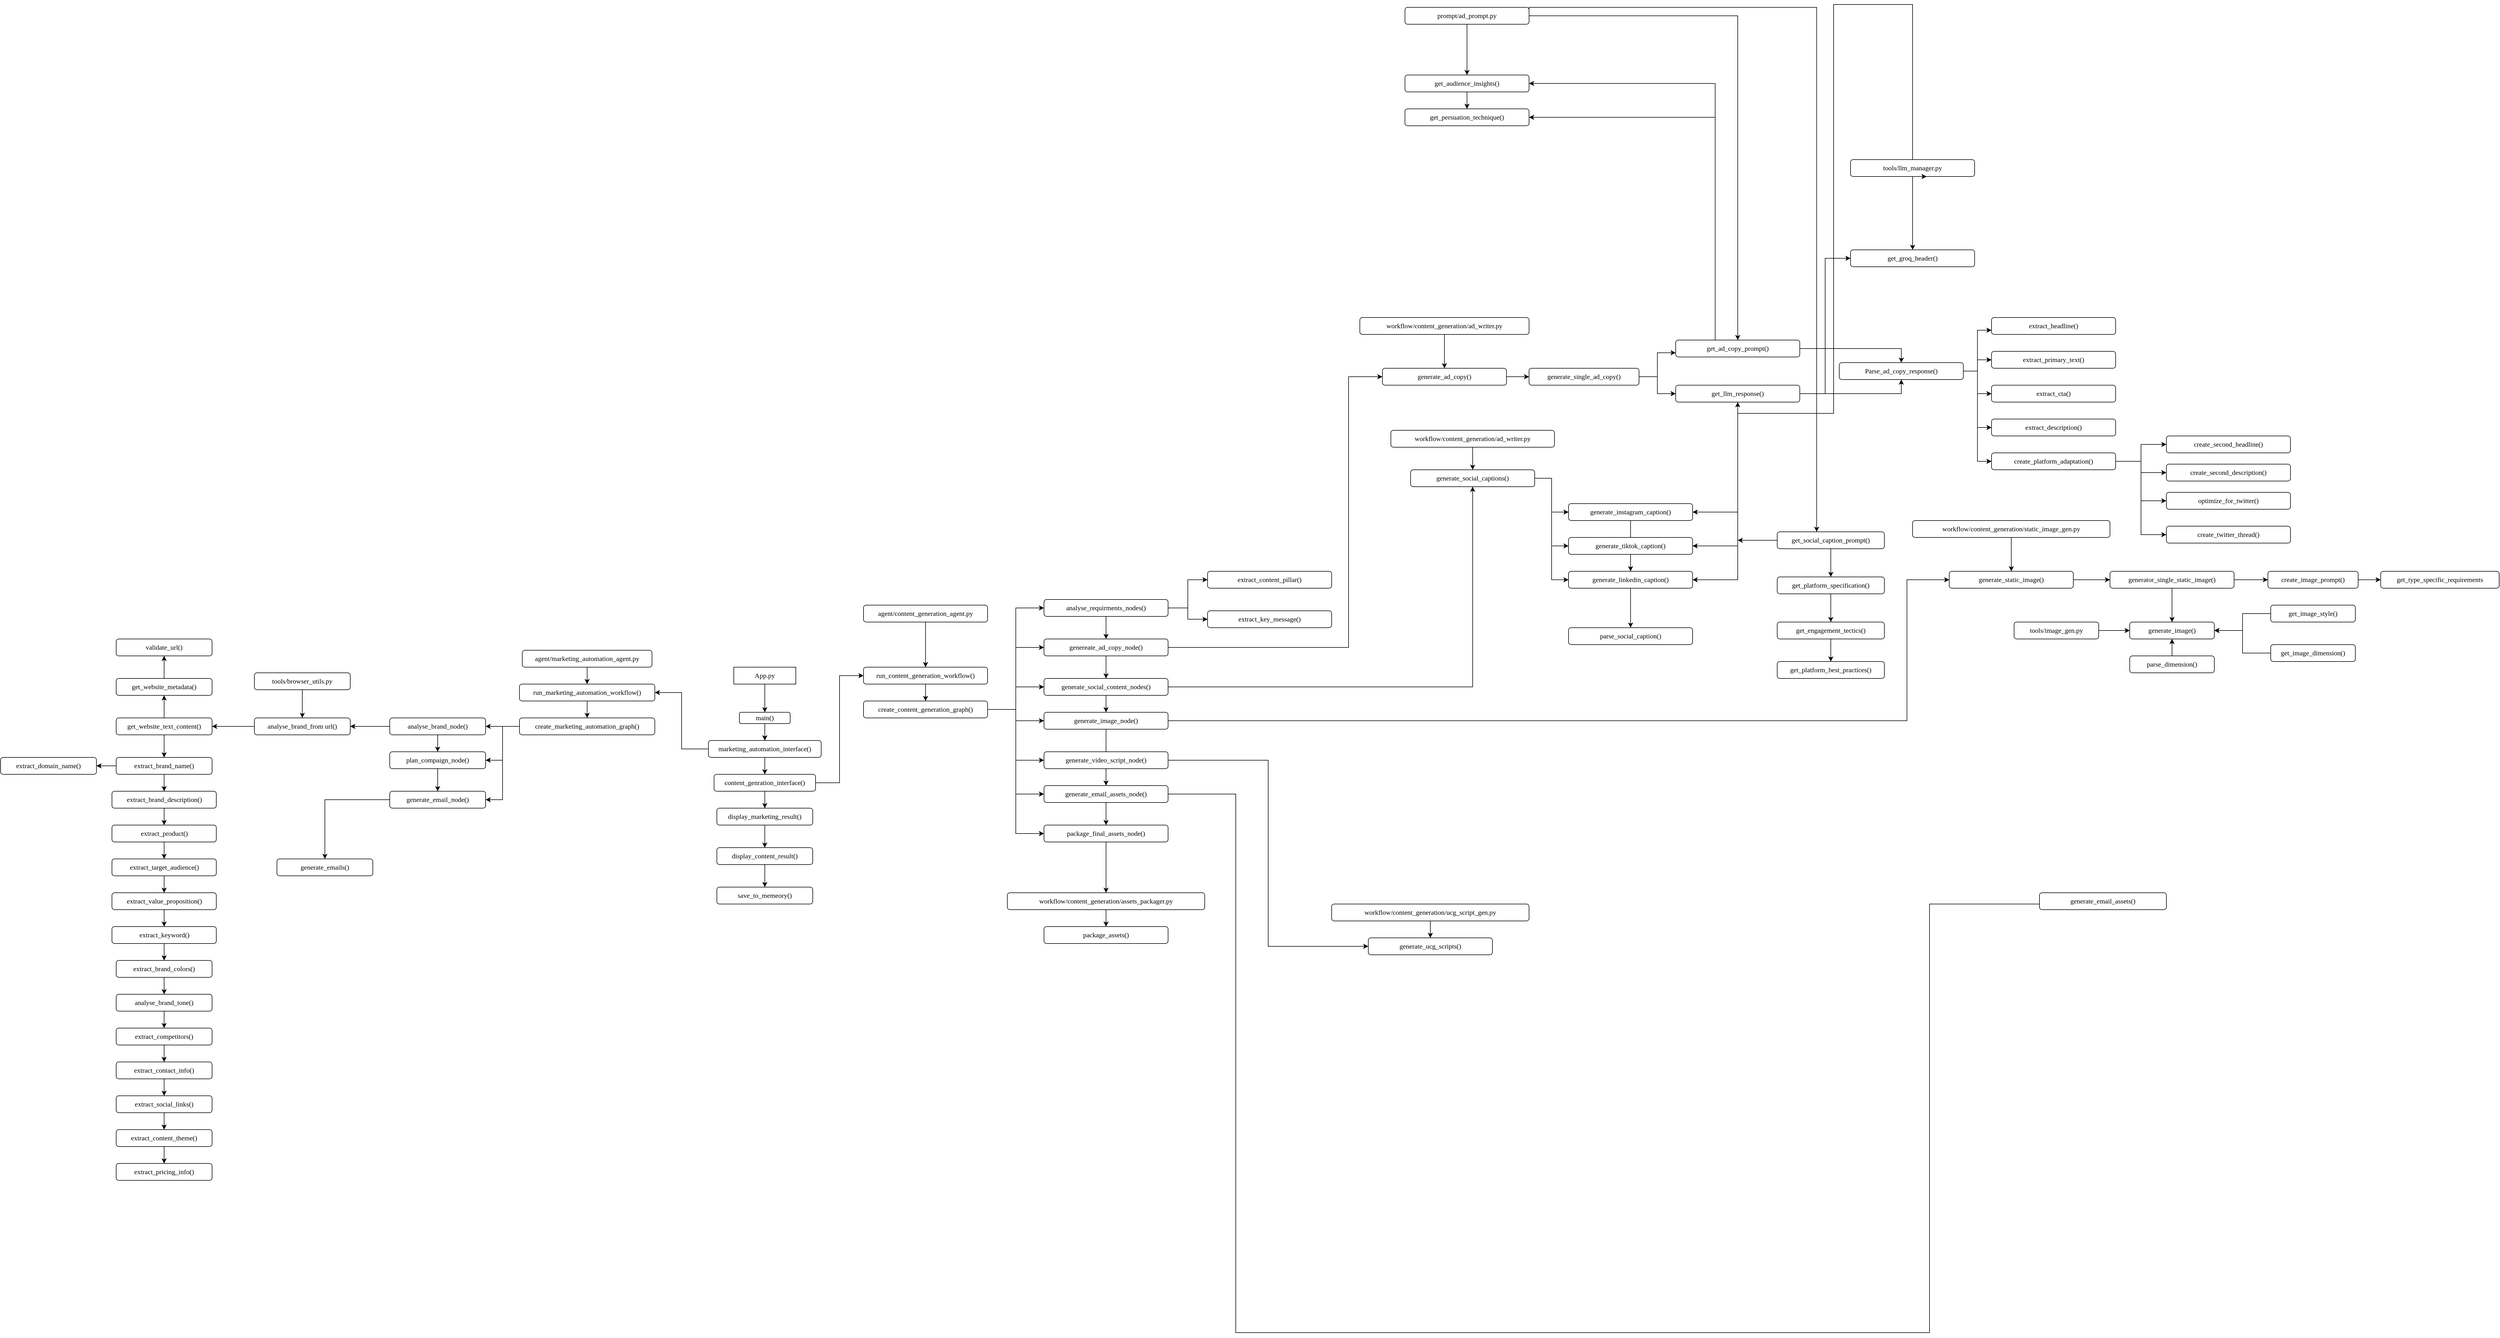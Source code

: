 <mxfile version="28.0.6">
  <diagram name="Page-1" id="PhSIt3erx-yEoBMiLVua">
    <mxGraphModel dx="3784" dy="2352" grid="1" gridSize="10" guides="1" tooltips="1" connect="1" arrows="1" fold="1" page="1" pageScale="1" pageWidth="850" pageHeight="1100" math="0" shadow="0">
      <root>
        <mxCell id="0" />
        <mxCell id="1" parent="0" />
        <mxCell id="I41wqXfKlDhKL_sKnhxB-92" value="" style="edgeStyle=orthogonalEdgeStyle;rounded=0;orthogonalLoop=1;jettySize=auto;html=1;" parent="1" source="I41wqXfKlDhKL_sKnhxB-11" target="I41wqXfKlDhKL_sKnhxB-14" edge="1">
          <mxGeometry relative="1" as="geometry" />
        </mxCell>
        <mxCell id="I41wqXfKlDhKL_sKnhxB-1" value="App.py" style="rounded=0;whiteSpace=wrap;html=1;fontFamily=Comic Sans MS;" parent="1" vertex="1">
          <mxGeometry x="-350" y="160" width="110" height="30" as="geometry" />
        </mxCell>
        <mxCell id="I41wqXfKlDhKL_sKnhxB-18" style="edgeStyle=orthogonalEdgeStyle;rounded=0;orthogonalLoop=1;jettySize=auto;html=1;exitX=0.5;exitY=1;exitDx=0;exitDy=0;entryX=0.5;entryY=0;entryDx=0;entryDy=0;fontFamily=Comic Sans MS;" parent="1" source="I41wqXfKlDhKL_sKnhxB-11" target="I41wqXfKlDhKL_sKnhxB-14" edge="1">
          <mxGeometry relative="1" as="geometry" />
        </mxCell>
        <mxCell id="I41wqXfKlDhKL_sKnhxB-23" style="edgeStyle=orthogonalEdgeStyle;rounded=0;orthogonalLoop=1;jettySize=auto;html=1;exitX=1;exitY=0.5;exitDx=0;exitDy=0;entryX=0;entryY=0.5;entryDx=0;entryDy=0;fontFamily=Comic Sans MS;" parent="1" source="I41wqXfKlDhKL_sKnhxB-13" target="I41wqXfKlDhKL_sKnhxB-22" edge="1">
          <mxGeometry relative="1" as="geometry" />
        </mxCell>
        <mxCell id="I41wqXfKlDhKL_sKnhxB-90" value="" style="edgeStyle=orthogonalEdgeStyle;rounded=0;orthogonalLoop=1;jettySize=auto;html=1;" parent="1" source="I41wqXfKlDhKL_sKnhxB-13" target="I41wqXfKlDhKL_sKnhxB-89" edge="1">
          <mxGeometry relative="1" as="geometry" />
        </mxCell>
        <mxCell id="I41wqXfKlDhKL_sKnhxB-13" value="&lt;div style=&quot;&quot;&gt;&lt;span style=&quot;background-color: transparent; color: light-dark(rgb(0, 0, 0), rgb(255, 255, 255));&quot;&gt;content_genration_interface()&lt;/span&gt;&lt;/div&gt;" style="rounded=1;whiteSpace=wrap;html=1;align=center;fontFamily=Comic Sans MS;" parent="1" vertex="1">
          <mxGeometry x="-385" y="350" width="180" height="30" as="geometry" />
        </mxCell>
        <mxCell id="I41wqXfKlDhKL_sKnhxB-19" style="edgeStyle=orthogonalEdgeStyle;rounded=0;orthogonalLoop=1;jettySize=auto;html=1;exitX=0.5;exitY=1;exitDx=0;exitDy=0;entryX=0.5;entryY=0;entryDx=0;entryDy=0;fontFamily=Comic Sans MS;" parent="1" source="I41wqXfKlDhKL_sKnhxB-14" target="I41wqXfKlDhKL_sKnhxB-13" edge="1">
          <mxGeometry relative="1" as="geometry" />
        </mxCell>
        <mxCell id="2LITgmCbZiD976yNRts_-2" value="" style="edgeStyle=orthogonalEdgeStyle;rounded=0;orthogonalLoop=1;jettySize=auto;html=1;entryX=1;entryY=0.5;entryDx=0;entryDy=0;" parent="1" source="I41wqXfKlDhKL_sKnhxB-14" target="2LITgmCbZiD976yNRts_-1" edge="1">
          <mxGeometry relative="1" as="geometry" />
        </mxCell>
        <mxCell id="I41wqXfKlDhKL_sKnhxB-14" value="&lt;div style=&quot;&quot;&gt;&lt;span style=&quot;background-color: transparent; color: light-dark(rgb(0, 0, 0), rgb(255, 255, 255));&quot;&gt;marketing_automation_interface()&lt;/span&gt;&lt;/div&gt;" style="rounded=1;whiteSpace=wrap;html=1;align=center;fontFamily=Comic Sans MS;" parent="1" vertex="1">
          <mxGeometry x="-395" y="290" width="200" height="30" as="geometry" />
        </mxCell>
        <mxCell id="I41wqXfKlDhKL_sKnhxB-21" style="edgeStyle=orthogonalEdgeStyle;rounded=0;orthogonalLoop=1;jettySize=auto;html=1;exitX=0.5;exitY=1;exitDx=0;exitDy=0;entryX=0.5;entryY=0;entryDx=0;entryDy=0;fontFamily=Comic Sans MS;" parent="1" source="I41wqXfKlDhKL_sKnhxB-15" target="I41wqXfKlDhKL_sKnhxB-16" edge="1">
          <mxGeometry relative="1" as="geometry" />
        </mxCell>
        <mxCell id="I41wqXfKlDhKL_sKnhxB-15" value="&lt;div style=&quot;&quot;&gt;&lt;span style=&quot;background-color: transparent; color: light-dark(rgb(0, 0, 0), rgb(255, 255, 255));&quot;&gt;display_content_result()&lt;/span&gt;&lt;/div&gt;" style="rounded=1;whiteSpace=wrap;html=1;align=center;fontFamily=Comic Sans MS;" parent="1" vertex="1">
          <mxGeometry x="-380" y="480" width="170" height="30" as="geometry" />
        </mxCell>
        <mxCell id="I41wqXfKlDhKL_sKnhxB-16" value="&lt;div style=&quot;&quot;&gt;&lt;span style=&quot;background-color: transparent; color: light-dark(rgb(0, 0, 0), rgb(255, 255, 255));&quot;&gt;save_to_memeory()&lt;/span&gt;&lt;/div&gt;" style="rounded=1;whiteSpace=wrap;html=1;align=center;fontFamily=Comic Sans MS;" parent="1" vertex="1">
          <mxGeometry x="-380" y="550" width="170" height="30" as="geometry" />
        </mxCell>
        <mxCell id="I41wqXfKlDhKL_sKnhxB-33" style="edgeStyle=orthogonalEdgeStyle;rounded=0;orthogonalLoop=1;jettySize=auto;html=1;exitX=0.5;exitY=1;exitDx=0;exitDy=0;entryX=0.5;entryY=0;entryDx=0;entryDy=0;fontFamily=Comic Sans MS;" parent="1" source="I41wqXfKlDhKL_sKnhxB-22" target="I41wqXfKlDhKL_sKnhxB-32" edge="1">
          <mxGeometry relative="1" as="geometry" />
        </mxCell>
        <mxCell id="I41wqXfKlDhKL_sKnhxB-22" value="&lt;div style=&quot;&quot;&gt;&lt;span style=&quot;background-color: transparent; color: light-dark(rgb(0, 0, 0), rgb(255, 255, 255));&quot;&gt;run_content_generation_workflow()&lt;/span&gt;&lt;/div&gt;" style="rounded=1;whiteSpace=wrap;html=1;align=center;fontFamily=Comic Sans MS;" parent="1" vertex="1">
          <mxGeometry x="-120" y="160" width="220" height="30" as="geometry" />
        </mxCell>
        <mxCell id="I41wqXfKlDhKL_sKnhxB-31" value="" style="edgeStyle=orthogonalEdgeStyle;rounded=0;orthogonalLoop=1;jettySize=auto;html=1;fontFamily=Comic Sans MS;" parent="1" source="I41wqXfKlDhKL_sKnhxB-30" target="I41wqXfKlDhKL_sKnhxB-22" edge="1">
          <mxGeometry relative="1" as="geometry" />
        </mxCell>
        <mxCell id="I41wqXfKlDhKL_sKnhxB-30" value="&lt;div style=&quot;&quot;&gt;&lt;span style=&quot;background-color: transparent; color: light-dark(rgb(0, 0, 0), rgb(255, 255, 255));&quot;&gt;agent/content_generation_agent.py&lt;/span&gt;&lt;/div&gt;" style="rounded=1;whiteSpace=wrap;html=1;align=center;fontFamily=Comic Sans MS;" parent="1" vertex="1">
          <mxGeometry x="-120" y="50" width="220" height="30" as="geometry" />
        </mxCell>
        <mxCell id="I41wqXfKlDhKL_sKnhxB-40" style="edgeStyle=orthogonalEdgeStyle;rounded=0;orthogonalLoop=1;jettySize=auto;html=1;exitX=1;exitY=0.5;exitDx=0;exitDy=0;entryX=0;entryY=0.5;entryDx=0;entryDy=0;fontFamily=Comic Sans MS;" parent="1" source="I41wqXfKlDhKL_sKnhxB-32" target="I41wqXfKlDhKL_sKnhxB-39" edge="1">
          <mxGeometry relative="1" as="geometry" />
        </mxCell>
        <mxCell id="I41wqXfKlDhKL_sKnhxB-43" style="edgeStyle=orthogonalEdgeStyle;rounded=0;orthogonalLoop=1;jettySize=auto;html=1;entryX=0;entryY=0.5;entryDx=0;entryDy=0;fontFamily=Comic Sans MS;" parent="1" source="I41wqXfKlDhKL_sKnhxB-32" target="I41wqXfKlDhKL_sKnhxB-41" edge="1">
          <mxGeometry relative="1" as="geometry" />
        </mxCell>
        <mxCell id="I41wqXfKlDhKL_sKnhxB-53" style="edgeStyle=orthogonalEdgeStyle;rounded=0;orthogonalLoop=1;jettySize=auto;html=1;exitX=1;exitY=0.5;exitDx=0;exitDy=0;entryX=0;entryY=0.5;entryDx=0;entryDy=0;" parent="1" source="I41wqXfKlDhKL_sKnhxB-32" target="I41wqXfKlDhKL_sKnhxB-51" edge="1">
          <mxGeometry relative="1" as="geometry" />
        </mxCell>
        <mxCell id="I41wqXfKlDhKL_sKnhxB-61" style="edgeStyle=orthogonalEdgeStyle;rounded=0;orthogonalLoop=1;jettySize=auto;html=1;entryX=0;entryY=0.5;entryDx=0;entryDy=0;" parent="1" source="I41wqXfKlDhKL_sKnhxB-32" target="I41wqXfKlDhKL_sKnhxB-56" edge="1">
          <mxGeometry relative="1" as="geometry" />
        </mxCell>
        <mxCell id="I41wqXfKlDhKL_sKnhxB-68" style="edgeStyle=orthogonalEdgeStyle;rounded=0;orthogonalLoop=1;jettySize=auto;html=1;entryX=0;entryY=0.5;entryDx=0;entryDy=0;" parent="1" source="I41wqXfKlDhKL_sKnhxB-32" target="I41wqXfKlDhKL_sKnhxB-63" edge="1">
          <mxGeometry relative="1" as="geometry" />
        </mxCell>
        <mxCell id="I41wqXfKlDhKL_sKnhxB-69" style="edgeStyle=orthogonalEdgeStyle;rounded=0;orthogonalLoop=1;jettySize=auto;html=1;entryX=0;entryY=0.5;entryDx=0;entryDy=0;" parent="1" source="I41wqXfKlDhKL_sKnhxB-32" target="I41wqXfKlDhKL_sKnhxB-64" edge="1">
          <mxGeometry relative="1" as="geometry" />
        </mxCell>
        <mxCell id="I41wqXfKlDhKL_sKnhxB-70" style="edgeStyle=orthogonalEdgeStyle;rounded=0;orthogonalLoop=1;jettySize=auto;html=1;entryX=0;entryY=0.5;entryDx=0;entryDy=0;" parent="1" source="I41wqXfKlDhKL_sKnhxB-32" target="I41wqXfKlDhKL_sKnhxB-65" edge="1">
          <mxGeometry relative="1" as="geometry" />
        </mxCell>
        <mxCell id="I41wqXfKlDhKL_sKnhxB-32" value="&lt;div style=&quot;&quot;&gt;&lt;span style=&quot;background-color: transparent; color: light-dark(rgb(0, 0, 0), rgb(255, 255, 255));&quot;&gt;create_content_generation_graph()&lt;/span&gt;&lt;/div&gt;" style="rounded=1;whiteSpace=wrap;html=1;align=center;fontFamily=Comic Sans MS;" parent="1" vertex="1">
          <mxGeometry x="-120" y="220" width="220" height="30" as="geometry" />
        </mxCell>
        <mxCell id="I41wqXfKlDhKL_sKnhxB-34" value="&lt;div style=&quot;&quot;&gt;&lt;span style=&quot;background-color: transparent; color: light-dark(rgb(0, 0, 0), rgb(255, 255, 255));&quot;&gt;extract_&lt;/span&gt;&lt;span style=&quot;background-color: transparent; color: light-dark(rgb(0, 0, 0), rgb(255, 255, 255));&quot;&gt;content_pillar()&lt;/span&gt;&lt;/div&gt;" style="rounded=1;whiteSpace=wrap;html=1;align=center;fontFamily=Comic Sans MS;" parent="1" vertex="1">
          <mxGeometry x="490" y="-10" width="220" height="30" as="geometry" />
        </mxCell>
        <mxCell id="I41wqXfKlDhKL_sKnhxB-35" value="extract_key_message()" style="rounded=1;whiteSpace=wrap;html=1;align=center;fontFamily=Comic Sans MS;" parent="1" vertex="1">
          <mxGeometry x="490" y="60" width="220" height="30" as="geometry" />
        </mxCell>
        <mxCell id="I41wqXfKlDhKL_sKnhxB-44" style="edgeStyle=orthogonalEdgeStyle;rounded=0;orthogonalLoop=1;jettySize=auto;html=1;exitX=1;exitY=0.5;exitDx=0;exitDy=0;entryX=0;entryY=0.5;entryDx=0;entryDy=0;fontFamily=Comic Sans MS;" parent="1" source="I41wqXfKlDhKL_sKnhxB-39" target="I41wqXfKlDhKL_sKnhxB-34" edge="1">
          <mxGeometry relative="1" as="geometry" />
        </mxCell>
        <mxCell id="I41wqXfKlDhKL_sKnhxB-45" style="edgeStyle=orthogonalEdgeStyle;rounded=0;orthogonalLoop=1;jettySize=auto;html=1;entryX=0;entryY=0.5;entryDx=0;entryDy=0;fontFamily=Comic Sans MS;" parent="1" source="I41wqXfKlDhKL_sKnhxB-39" target="I41wqXfKlDhKL_sKnhxB-35" edge="1">
          <mxGeometry relative="1" as="geometry" />
        </mxCell>
        <mxCell id="I41wqXfKlDhKL_sKnhxB-46" style="edgeStyle=orthogonalEdgeStyle;rounded=0;orthogonalLoop=1;jettySize=auto;html=1;exitX=0.5;exitY=1;exitDx=0;exitDy=0;entryX=0.5;entryY=0;entryDx=0;entryDy=0;fontFamily=Comic Sans MS;" parent="1" source="I41wqXfKlDhKL_sKnhxB-39" target="I41wqXfKlDhKL_sKnhxB-41" edge="1">
          <mxGeometry relative="1" as="geometry" />
        </mxCell>
        <mxCell id="I41wqXfKlDhKL_sKnhxB-39" value="&lt;div style=&quot;&quot;&gt;&lt;span style=&quot;background-color: transparent; color: light-dark(rgb(0, 0, 0), rgb(255, 255, 255));&quot;&gt;analyse_requirments_nodes()&lt;/span&gt;&lt;/div&gt;" style="rounded=1;whiteSpace=wrap;html=1;align=center;fontFamily=Comic Sans MS;" parent="1" vertex="1">
          <mxGeometry x="200" y="40" width="220" height="30" as="geometry" />
        </mxCell>
        <mxCell id="I41wqXfKlDhKL_sKnhxB-48" style="edgeStyle=orthogonalEdgeStyle;rounded=0;orthogonalLoop=1;jettySize=auto;html=1;fontFamily=Comic Sans MS;" parent="1" source="I41wqXfKlDhKL_sKnhxB-41" target="I41wqXfKlDhKL_sKnhxB-47" edge="1">
          <mxGeometry relative="1" as="geometry">
            <Array as="points">
              <mxPoint x="740" y="125" />
              <mxPoint x="740" y="-355" />
            </Array>
          </mxGeometry>
        </mxCell>
        <mxCell id="I41wqXfKlDhKL_sKnhxB-52" value="" style="edgeStyle=orthogonalEdgeStyle;rounded=0;orthogonalLoop=1;jettySize=auto;html=1;" parent="1" source="I41wqXfKlDhKL_sKnhxB-41" target="I41wqXfKlDhKL_sKnhxB-51" edge="1">
          <mxGeometry relative="1" as="geometry" />
        </mxCell>
        <mxCell id="I41wqXfKlDhKL_sKnhxB-41" value="&lt;div style=&quot;&quot;&gt;genereate_ad_copy_node()&lt;/div&gt;" style="rounded=1;whiteSpace=wrap;html=1;align=center;fontFamily=Comic Sans MS;" parent="1" vertex="1">
          <mxGeometry x="200" y="110" width="220" height="30" as="geometry" />
        </mxCell>
        <mxCell id="BsjSLlZbcHOxAeTzs2Rg-7" value="" style="edgeStyle=orthogonalEdgeStyle;rounded=0;orthogonalLoop=1;jettySize=auto;html=1;" parent="1" source="I41wqXfKlDhKL_sKnhxB-47" target="BsjSLlZbcHOxAeTzs2Rg-6" edge="1">
          <mxGeometry relative="1" as="geometry" />
        </mxCell>
        <mxCell id="I41wqXfKlDhKL_sKnhxB-47" value="generate_ad_copy()" style="rounded=1;whiteSpace=wrap;html=1;align=center;fontFamily=Comic Sans MS;" parent="1" vertex="1">
          <mxGeometry x="800" y="-370" width="220" height="30" as="geometry" />
        </mxCell>
        <mxCell id="I41wqXfKlDhKL_sKnhxB-50" value="" style="edgeStyle=orthogonalEdgeStyle;rounded=0;orthogonalLoop=1;jettySize=auto;html=1;" parent="1" source="I41wqXfKlDhKL_sKnhxB-49" target="I41wqXfKlDhKL_sKnhxB-47" edge="1">
          <mxGeometry relative="1" as="geometry" />
        </mxCell>
        <mxCell id="I41wqXfKlDhKL_sKnhxB-49" value="workflow/content_generation/ad_writer.py" style="rounded=1;whiteSpace=wrap;html=1;align=center;fontFamily=Comic Sans MS;" parent="1" vertex="1">
          <mxGeometry x="760" y="-460" width="300" height="30" as="geometry" />
        </mxCell>
        <mxCell id="I41wqXfKlDhKL_sKnhxB-55" style="edgeStyle=orthogonalEdgeStyle;rounded=0;orthogonalLoop=1;jettySize=auto;html=1;" parent="1" source="I41wqXfKlDhKL_sKnhxB-51" target="I41wqXfKlDhKL_sKnhxB-54" edge="1">
          <mxGeometry relative="1" as="geometry" />
        </mxCell>
        <mxCell id="I41wqXfKlDhKL_sKnhxB-62" value="" style="edgeStyle=orthogonalEdgeStyle;rounded=0;orthogonalLoop=1;jettySize=auto;html=1;" parent="1" source="I41wqXfKlDhKL_sKnhxB-51" target="I41wqXfKlDhKL_sKnhxB-56" edge="1">
          <mxGeometry relative="1" as="geometry" />
        </mxCell>
        <mxCell id="I41wqXfKlDhKL_sKnhxB-51" value="&lt;div style=&quot;&quot;&gt;generate_social_content_nodes()&lt;/div&gt;" style="rounded=1;whiteSpace=wrap;html=1;align=center;fontFamily=Comic Sans MS;" parent="1" vertex="1">
          <mxGeometry x="200" y="180" width="220" height="30" as="geometry" />
        </mxCell>
        <mxCell id="BsjSLlZbcHOxAeTzs2Rg-52" style="edgeStyle=orthogonalEdgeStyle;rounded=0;orthogonalLoop=1;jettySize=auto;html=1;entryX=0;entryY=0.5;entryDx=0;entryDy=0;" parent="1" source="I41wqXfKlDhKL_sKnhxB-54" target="BsjSLlZbcHOxAeTzs2Rg-49" edge="1">
          <mxGeometry relative="1" as="geometry" />
        </mxCell>
        <mxCell id="BsjSLlZbcHOxAeTzs2Rg-53" style="edgeStyle=orthogonalEdgeStyle;rounded=0;orthogonalLoop=1;jettySize=auto;html=1;entryX=0;entryY=0.5;entryDx=0;entryDy=0;" parent="1" source="I41wqXfKlDhKL_sKnhxB-54" target="BsjSLlZbcHOxAeTzs2Rg-50" edge="1">
          <mxGeometry relative="1" as="geometry" />
        </mxCell>
        <mxCell id="BsjSLlZbcHOxAeTzs2Rg-54" style="edgeStyle=orthogonalEdgeStyle;rounded=0;orthogonalLoop=1;jettySize=auto;html=1;entryX=0;entryY=0.5;entryDx=0;entryDy=0;" parent="1" source="I41wqXfKlDhKL_sKnhxB-54" target="BsjSLlZbcHOxAeTzs2Rg-51" edge="1">
          <mxGeometry relative="1" as="geometry" />
        </mxCell>
        <mxCell id="I41wqXfKlDhKL_sKnhxB-54" value="generate_social_captions()" style="rounded=1;whiteSpace=wrap;html=1;align=center;fontFamily=Comic Sans MS;" parent="1" vertex="1">
          <mxGeometry x="850" y="-190" width="220" height="30" as="geometry" />
        </mxCell>
        <mxCell id="I41wqXfKlDhKL_sKnhxB-59" style="edgeStyle=orthogonalEdgeStyle;rounded=0;orthogonalLoop=1;jettySize=auto;html=1;entryX=0;entryY=0.5;entryDx=0;entryDy=0;" parent="1" source="I41wqXfKlDhKL_sKnhxB-56" target="I41wqXfKlDhKL_sKnhxB-57" edge="1">
          <mxGeometry relative="1" as="geometry">
            <Array as="points">
              <mxPoint x="1730" y="255" />
              <mxPoint x="1730" y="5" />
            </Array>
          </mxGeometry>
        </mxCell>
        <mxCell id="I41wqXfKlDhKL_sKnhxB-66" value="" style="edgeStyle=orthogonalEdgeStyle;rounded=0;orthogonalLoop=1;jettySize=auto;html=1;" parent="1" source="I41wqXfKlDhKL_sKnhxB-56" target="I41wqXfKlDhKL_sKnhxB-64" edge="1">
          <mxGeometry relative="1" as="geometry" />
        </mxCell>
        <mxCell id="I41wqXfKlDhKL_sKnhxB-56" value="&lt;div style=&quot;&quot;&gt;generate_image_node()&lt;/div&gt;" style="rounded=1;whiteSpace=wrap;html=1;align=center;fontFamily=Comic Sans MS;" parent="1" vertex="1">
          <mxGeometry x="200" y="240" width="220" height="30" as="geometry" />
        </mxCell>
        <mxCell id="BsjSLlZbcHOxAeTzs2Rg-76" value="" style="edgeStyle=orthogonalEdgeStyle;rounded=0;orthogonalLoop=1;jettySize=auto;html=1;" parent="1" source="I41wqXfKlDhKL_sKnhxB-57" target="BsjSLlZbcHOxAeTzs2Rg-75" edge="1">
          <mxGeometry relative="1" as="geometry" />
        </mxCell>
        <mxCell id="I41wqXfKlDhKL_sKnhxB-57" value="&lt;div style=&quot;&quot;&gt;generate_static_image()&lt;/div&gt;" style="rounded=1;whiteSpace=wrap;html=1;align=center;fontFamily=Comic Sans MS;" parent="1" vertex="1">
          <mxGeometry x="1805" y="-10" width="220" height="30" as="geometry" />
        </mxCell>
        <mxCell id="I41wqXfKlDhKL_sKnhxB-60" value="" style="edgeStyle=orthogonalEdgeStyle;rounded=0;orthogonalLoop=1;jettySize=auto;html=1;" parent="1" source="I41wqXfKlDhKL_sKnhxB-58" target="I41wqXfKlDhKL_sKnhxB-57" edge="1">
          <mxGeometry relative="1" as="geometry" />
        </mxCell>
        <mxCell id="I41wqXfKlDhKL_sKnhxB-58" value="&lt;div style=&quot;&quot;&gt;workflow/content_generation/static_image_gen.py&lt;/div&gt;" style="rounded=1;whiteSpace=wrap;html=1;align=center;fontFamily=Comic Sans MS;" parent="1" vertex="1">
          <mxGeometry x="1740" y="-100" width="350" height="30" as="geometry" />
        </mxCell>
        <mxCell id="I41wqXfKlDhKL_sKnhxB-77" style="edgeStyle=orthogonalEdgeStyle;rounded=0;orthogonalLoop=1;jettySize=auto;html=1;entryX=0;entryY=0.5;entryDx=0;entryDy=0;" parent="1" source="I41wqXfKlDhKL_sKnhxB-63" target="I41wqXfKlDhKL_sKnhxB-71" edge="1">
          <mxGeometry relative="1" as="geometry" />
        </mxCell>
        <mxCell id="I41wqXfKlDhKL_sKnhxB-63" value="&lt;div style=&quot;&quot;&gt;generate_video_script_node()&lt;/div&gt;" style="rounded=1;whiteSpace=wrap;html=1;align=center;fontFamily=Comic Sans MS;" parent="1" vertex="1">
          <mxGeometry x="200" y="310" width="220" height="30" as="geometry" />
        </mxCell>
        <mxCell id="I41wqXfKlDhKL_sKnhxB-67" value="" style="edgeStyle=orthogonalEdgeStyle;rounded=0;orthogonalLoop=1;jettySize=auto;html=1;" parent="1" source="I41wqXfKlDhKL_sKnhxB-64" target="I41wqXfKlDhKL_sKnhxB-65" edge="1">
          <mxGeometry relative="1" as="geometry" />
        </mxCell>
        <mxCell id="I41wqXfKlDhKL_sKnhxB-82" style="edgeStyle=orthogonalEdgeStyle;rounded=0;orthogonalLoop=1;jettySize=auto;html=1;entryX=0.25;entryY=1;entryDx=0;entryDy=0;" parent="1" source="I41wqXfKlDhKL_sKnhxB-64" target="I41wqXfKlDhKL_sKnhxB-80" edge="1">
          <mxGeometry relative="1" as="geometry">
            <Array as="points">
              <mxPoint x="540" y="385" />
              <mxPoint x="540" y="1340" />
              <mxPoint x="1770" y="1340" />
              <mxPoint x="1770" y="580" />
            </Array>
          </mxGeometry>
        </mxCell>
        <mxCell id="I41wqXfKlDhKL_sKnhxB-64" value="&lt;div style=&quot;&quot;&gt;generate_email_assets_node()&lt;/div&gt;" style="rounded=1;whiteSpace=wrap;html=1;align=center;fontFamily=Comic Sans MS;" parent="1" vertex="1">
          <mxGeometry x="200" y="370" width="220" height="30" as="geometry" />
        </mxCell>
        <mxCell id="I41wqXfKlDhKL_sKnhxB-88" style="edgeStyle=orthogonalEdgeStyle;rounded=0;orthogonalLoop=1;jettySize=auto;html=1;entryX=0.5;entryY=0;entryDx=0;entryDy=0;" parent="1" source="I41wqXfKlDhKL_sKnhxB-65" target="I41wqXfKlDhKL_sKnhxB-85" edge="1">
          <mxGeometry relative="1" as="geometry" />
        </mxCell>
        <mxCell id="I41wqXfKlDhKL_sKnhxB-65" value="&lt;div style=&quot;&quot;&gt;package_final_assets_node()&lt;/div&gt;" style="rounded=1;whiteSpace=wrap;html=1;align=center;fontFamily=Comic Sans MS;" parent="1" vertex="1">
          <mxGeometry x="200" y="440" width="220" height="30" as="geometry" />
        </mxCell>
        <mxCell id="I41wqXfKlDhKL_sKnhxB-71" value="&lt;div style=&quot;&quot;&gt;generate_ucg_scripts()&lt;/div&gt;" style="rounded=1;whiteSpace=wrap;html=1;align=center;fontFamily=Comic Sans MS;" parent="1" vertex="1">
          <mxGeometry x="775" y="640" width="220" height="30" as="geometry" />
        </mxCell>
        <mxCell id="I41wqXfKlDhKL_sKnhxB-76" value="" style="edgeStyle=orthogonalEdgeStyle;rounded=0;orthogonalLoop=1;jettySize=auto;html=1;" parent="1" source="I41wqXfKlDhKL_sKnhxB-73" target="I41wqXfKlDhKL_sKnhxB-71" edge="1">
          <mxGeometry relative="1" as="geometry" />
        </mxCell>
        <mxCell id="I41wqXfKlDhKL_sKnhxB-73" value="&lt;div style=&quot;&quot;&gt;workflow/content_generation/ucg_script_gen.py&lt;/div&gt;" style="rounded=1;whiteSpace=wrap;html=1;align=center;fontFamily=Comic Sans MS;" parent="1" vertex="1">
          <mxGeometry x="710" y="580" width="350" height="30" as="geometry" />
        </mxCell>
        <mxCell id="I41wqXfKlDhKL_sKnhxB-80" value="&lt;div style=&quot;&quot;&gt;generate_email_assets()&lt;/div&gt;" style="rounded=1;whiteSpace=wrap;html=1;align=center;fontFamily=Comic Sans MS;" parent="1" vertex="1">
          <mxGeometry x="1965" y="560" width="225" height="30" as="geometry" />
        </mxCell>
        <mxCell id="I41wqXfKlDhKL_sKnhxB-83" value="&lt;div style=&quot;&quot;&gt;package_assets()&lt;/div&gt;" style="rounded=1;whiteSpace=wrap;html=1;align=center;fontFamily=Comic Sans MS;" parent="1" vertex="1">
          <mxGeometry x="200" y="620" width="220" height="30" as="geometry" />
        </mxCell>
        <mxCell id="I41wqXfKlDhKL_sKnhxB-87" value="" style="edgeStyle=orthogonalEdgeStyle;rounded=0;orthogonalLoop=1;jettySize=auto;html=1;" parent="1" source="I41wqXfKlDhKL_sKnhxB-85" target="I41wqXfKlDhKL_sKnhxB-83" edge="1">
          <mxGeometry relative="1" as="geometry" />
        </mxCell>
        <mxCell id="I41wqXfKlDhKL_sKnhxB-85" value="&lt;div style=&quot;&quot;&gt;workflow/content_generation/assets_packager.py&lt;/div&gt;" style="rounded=1;whiteSpace=wrap;html=1;align=center;fontFamily=Comic Sans MS;" parent="1" vertex="1">
          <mxGeometry x="135" y="560" width="350" height="30" as="geometry" />
        </mxCell>
        <mxCell id="I41wqXfKlDhKL_sKnhxB-91" value="" style="edgeStyle=orthogonalEdgeStyle;rounded=0;orthogonalLoop=1;jettySize=auto;html=1;" parent="1" source="I41wqXfKlDhKL_sKnhxB-89" target="I41wqXfKlDhKL_sKnhxB-15" edge="1">
          <mxGeometry relative="1" as="geometry" />
        </mxCell>
        <mxCell id="I41wqXfKlDhKL_sKnhxB-89" value="&lt;div style=&quot;&quot;&gt;&lt;span style=&quot;background-color: transparent; color: light-dark(rgb(0, 0, 0), rgb(255, 255, 255));&quot;&gt;display_marketing_result()&lt;/span&gt;&lt;/div&gt;" style="rounded=1;whiteSpace=wrap;html=1;align=center;fontFamily=Comic Sans MS;" parent="1" vertex="1">
          <mxGeometry x="-380" y="410" width="170" height="30" as="geometry" />
        </mxCell>
        <mxCell id="I41wqXfKlDhKL_sKnhxB-93" value="" style="edgeStyle=orthogonalEdgeStyle;rounded=0;orthogonalLoop=1;jettySize=auto;html=1;" parent="1" source="I41wqXfKlDhKL_sKnhxB-1" target="I41wqXfKlDhKL_sKnhxB-11" edge="1">
          <mxGeometry relative="1" as="geometry">
            <mxPoint x="-295" y="190" as="sourcePoint" />
            <mxPoint x="-295" y="290" as="targetPoint" />
          </mxGeometry>
        </mxCell>
        <mxCell id="I41wqXfKlDhKL_sKnhxB-11" value="main()" style="rounded=1;whiteSpace=wrap;html=1;fontFamily=Comic Sans MS;" parent="1" vertex="1">
          <mxGeometry x="-340" y="240" width="90" height="20" as="geometry" />
        </mxCell>
        <mxCell id="I41wqXfKlDhKL_sKnhxB-94" value="extract_headline()" style="rounded=1;whiteSpace=wrap;html=1;align=center;fontFamily=Comic Sans MS;" parent="1" vertex="1">
          <mxGeometry x="1880" y="-460" width="220" height="30" as="geometry" />
        </mxCell>
        <mxCell id="I41wqXfKlDhKL_sKnhxB-96" value="extract_primary_text()" style="rounded=1;whiteSpace=wrap;html=1;align=center;fontFamily=Comic Sans MS;" parent="1" vertex="1">
          <mxGeometry x="1880" y="-400" width="220" height="30" as="geometry" />
        </mxCell>
        <mxCell id="I41wqXfKlDhKL_sKnhxB-98" value="extract_cta()" style="rounded=1;whiteSpace=wrap;html=1;align=center;fontFamily=Comic Sans MS;" parent="1" vertex="1">
          <mxGeometry x="1880" y="-340" width="220" height="30" as="geometry" />
        </mxCell>
        <mxCell id="I41wqXfKlDhKL_sKnhxB-100" value="extract_description()" style="rounded=1;whiteSpace=wrap;html=1;align=center;fontFamily=Comic Sans MS;" parent="1" vertex="1">
          <mxGeometry x="1880" y="-280" width="220" height="30" as="geometry" />
        </mxCell>
        <mxCell id="2LITgmCbZiD976yNRts_-6" value="" style="edgeStyle=orthogonalEdgeStyle;rounded=0;orthogonalLoop=1;jettySize=auto;html=1;" parent="1" source="2LITgmCbZiD976yNRts_-1" target="2LITgmCbZiD976yNRts_-5" edge="1">
          <mxGeometry relative="1" as="geometry" />
        </mxCell>
        <mxCell id="2LITgmCbZiD976yNRts_-1" value="&lt;div style=&quot;&quot;&gt;&lt;span style=&quot;background-color: transparent; color: light-dark(rgb(0, 0, 0), rgb(255, 255, 255));&quot;&gt;run_marketing_automation_workflow()&lt;/span&gt;&lt;/div&gt;" style="rounded=1;whiteSpace=wrap;html=1;align=center;fontFamily=Comic Sans MS;" parent="1" vertex="1">
          <mxGeometry x="-730" y="190" width="240" height="30" as="geometry" />
        </mxCell>
        <mxCell id="2LITgmCbZiD976yNRts_-4" value="" style="edgeStyle=orthogonalEdgeStyle;rounded=0;orthogonalLoop=1;jettySize=auto;html=1;" parent="1" source="2LITgmCbZiD976yNRts_-3" target="2LITgmCbZiD976yNRts_-1" edge="1">
          <mxGeometry relative="1" as="geometry" />
        </mxCell>
        <mxCell id="2LITgmCbZiD976yNRts_-3" value="&lt;div style=&quot;&quot;&gt;&lt;span style=&quot;background-color: transparent; color: light-dark(rgb(0, 0, 0), rgb(255, 255, 255));&quot;&gt;agent/marketing_automation_agent.py&lt;/span&gt;&lt;/div&gt;" style="rounded=1;whiteSpace=wrap;html=1;align=center;fontFamily=Comic Sans MS;" parent="1" vertex="1">
          <mxGeometry x="-725" y="130" width="230" height="30" as="geometry" />
        </mxCell>
        <mxCell id="2LITgmCbZiD976yNRts_-8" value="" style="edgeStyle=orthogonalEdgeStyle;rounded=0;orthogonalLoop=1;jettySize=auto;html=1;" parent="1" source="2LITgmCbZiD976yNRts_-5" target="2LITgmCbZiD976yNRts_-7" edge="1">
          <mxGeometry relative="1" as="geometry" />
        </mxCell>
        <mxCell id="2LITgmCbZiD976yNRts_-54" style="edgeStyle=orthogonalEdgeStyle;rounded=0;orthogonalLoop=1;jettySize=auto;html=1;entryX=1;entryY=0.5;entryDx=0;entryDy=0;" parent="1" source="2LITgmCbZiD976yNRts_-5" target="2LITgmCbZiD976yNRts_-53" edge="1">
          <mxGeometry relative="1" as="geometry">
            <Array as="points">
              <mxPoint x="-760" y="265" />
              <mxPoint x="-760" y="325" />
            </Array>
          </mxGeometry>
        </mxCell>
        <mxCell id="BsjSLlZbcHOxAeTzs2Rg-3" style="edgeStyle=orthogonalEdgeStyle;rounded=0;orthogonalLoop=1;jettySize=auto;html=1;entryX=1;entryY=0.5;entryDx=0;entryDy=0;" parent="1" source="2LITgmCbZiD976yNRts_-5" target="BsjSLlZbcHOxAeTzs2Rg-1" edge="1">
          <mxGeometry relative="1" as="geometry" />
        </mxCell>
        <mxCell id="2LITgmCbZiD976yNRts_-5" value="&lt;div style=&quot;&quot;&gt;&lt;span style=&quot;background-color: transparent; color: light-dark(rgb(0, 0, 0), rgb(255, 255, 255));&quot;&gt;create_marketing_automation_graph()&lt;/span&gt;&lt;/div&gt;" style="rounded=1;whiteSpace=wrap;html=1;align=center;fontFamily=Comic Sans MS;" parent="1" vertex="1">
          <mxGeometry x="-730" y="250" width="240" height="30" as="geometry" />
        </mxCell>
        <mxCell id="2LITgmCbZiD976yNRts_-22" value="" style="edgeStyle=orthogonalEdgeStyle;rounded=0;orthogonalLoop=1;jettySize=auto;html=1;" parent="1" source="2LITgmCbZiD976yNRts_-7" target="2LITgmCbZiD976yNRts_-9" edge="1">
          <mxGeometry relative="1" as="geometry" />
        </mxCell>
        <mxCell id="2LITgmCbZiD976yNRts_-55" value="" style="edgeStyle=orthogonalEdgeStyle;rounded=0;orthogonalLoop=1;jettySize=auto;html=1;" parent="1" source="2LITgmCbZiD976yNRts_-7" target="2LITgmCbZiD976yNRts_-53" edge="1">
          <mxGeometry relative="1" as="geometry" />
        </mxCell>
        <mxCell id="2LITgmCbZiD976yNRts_-7" value="&lt;div style=&quot;&quot;&gt;&lt;span style=&quot;background-color: transparent; color: light-dark(rgb(0, 0, 0), rgb(255, 255, 255));&quot;&gt;analyse_brand_node()&lt;/span&gt;&lt;/div&gt;" style="rounded=1;whiteSpace=wrap;html=1;align=center;fontFamily=Comic Sans MS;" parent="1" vertex="1">
          <mxGeometry x="-960" y="250" width="170" height="30" as="geometry" />
        </mxCell>
        <mxCell id="2LITgmCbZiD976yNRts_-23" value="" style="edgeStyle=orthogonalEdgeStyle;rounded=0;orthogonalLoop=1;jettySize=auto;html=1;" parent="1" source="2LITgmCbZiD976yNRts_-9" target="2LITgmCbZiD976yNRts_-13" edge="1">
          <mxGeometry relative="1" as="geometry" />
        </mxCell>
        <mxCell id="2LITgmCbZiD976yNRts_-9" value="&lt;div style=&quot;&quot;&gt;&lt;span style=&quot;background-color: transparent; color: light-dark(rgb(0, 0, 0), rgb(255, 255, 255));&quot;&gt;analyse_brand_from url()&lt;/span&gt;&lt;/div&gt;" style="rounded=1;whiteSpace=wrap;html=1;align=center;fontFamily=Comic Sans MS;" parent="1" vertex="1">
          <mxGeometry x="-1200" y="250" width="170" height="30" as="geometry" />
        </mxCell>
        <mxCell id="2LITgmCbZiD976yNRts_-12" value="" style="edgeStyle=orthogonalEdgeStyle;rounded=0;orthogonalLoop=1;jettySize=auto;html=1;" parent="1" source="2LITgmCbZiD976yNRts_-11" target="2LITgmCbZiD976yNRts_-9" edge="1">
          <mxGeometry relative="1" as="geometry" />
        </mxCell>
        <mxCell id="2LITgmCbZiD976yNRts_-11" value="&lt;div style=&quot;&quot;&gt;&lt;span style=&quot;background-color: transparent; color: light-dark(rgb(0, 0, 0), rgb(255, 255, 255));&quot;&gt;tools/browser_utils.py&lt;/span&gt;&lt;/div&gt;" style="rounded=1;whiteSpace=wrap;html=1;align=center;fontFamily=Comic Sans MS;" parent="1" vertex="1">
          <mxGeometry x="-1200" y="170" width="170" height="30" as="geometry" />
        </mxCell>
        <mxCell id="2LITgmCbZiD976yNRts_-25" value="" style="edgeStyle=orthogonalEdgeStyle;rounded=0;orthogonalLoop=1;jettySize=auto;html=1;" parent="1" source="2LITgmCbZiD976yNRts_-13" target="2LITgmCbZiD976yNRts_-24" edge="1">
          <mxGeometry relative="1" as="geometry" />
        </mxCell>
        <mxCell id="2LITgmCbZiD976yNRts_-51" value="" style="edgeStyle=orthogonalEdgeStyle;rounded=0;orthogonalLoop=1;jettySize=auto;html=1;" parent="1" source="2LITgmCbZiD976yNRts_-13" target="2LITgmCbZiD976yNRts_-15" edge="1">
          <mxGeometry relative="1" as="geometry" />
        </mxCell>
        <mxCell id="2LITgmCbZiD976yNRts_-13" value="&lt;div style=&quot;&quot;&gt;&lt;span style=&quot;background-color: transparent; color: light-dark(rgb(0, 0, 0), rgb(255, 255, 255));&quot;&gt;get_website_text_content()&lt;/span&gt;&lt;/div&gt;" style="rounded=1;whiteSpace=wrap;html=1;align=center;fontFamily=Comic Sans MS;" parent="1" vertex="1">
          <mxGeometry x="-1445" y="250" width="170" height="30" as="geometry" />
        </mxCell>
        <mxCell id="2LITgmCbZiD976yNRts_-14" value="&lt;div style=&quot;&quot;&gt;&lt;span style=&quot;background-color: transparent; color: light-dark(rgb(0, 0, 0), rgb(255, 255, 255));&quot;&gt;validate_url()&lt;/span&gt;&lt;/div&gt;" style="rounded=1;whiteSpace=wrap;html=1;align=center;fontFamily=Comic Sans MS;" parent="1" vertex="1">
          <mxGeometry x="-1445" y="110" width="170" height="30" as="geometry" />
        </mxCell>
        <mxCell id="2LITgmCbZiD976yNRts_-52" value="" style="edgeStyle=orthogonalEdgeStyle;rounded=0;orthogonalLoop=1;jettySize=auto;html=1;" parent="1" source="2LITgmCbZiD976yNRts_-15" target="2LITgmCbZiD976yNRts_-14" edge="1">
          <mxGeometry relative="1" as="geometry" />
        </mxCell>
        <mxCell id="2LITgmCbZiD976yNRts_-15" value="&lt;div style=&quot;&quot;&gt;&lt;span style=&quot;background-color: transparent; color: light-dark(rgb(0, 0, 0), rgb(255, 255, 255));&quot;&gt;get_website_metadata()&lt;/span&gt;&lt;/div&gt;" style="rounded=1;whiteSpace=wrap;html=1;align=center;fontFamily=Comic Sans MS;" parent="1" vertex="1">
          <mxGeometry x="-1445" y="180" width="170" height="30" as="geometry" />
        </mxCell>
        <mxCell id="2LITgmCbZiD976yNRts_-48" value="" style="edgeStyle=orthogonalEdgeStyle;rounded=0;orthogonalLoop=1;jettySize=auto;html=1;" parent="1" source="2LITgmCbZiD976yNRts_-16" target="2LITgmCbZiD976yNRts_-47" edge="1">
          <mxGeometry relative="1" as="geometry" />
        </mxCell>
        <mxCell id="2LITgmCbZiD976yNRts_-16" value="&lt;div style=&quot;&quot;&gt;&lt;span style=&quot;background-color: transparent; color: light-dark(rgb(0, 0, 0), rgb(255, 255, 255));&quot;&gt;extract_social_links()&lt;/span&gt;&lt;/div&gt;" style="rounded=1;whiteSpace=wrap;html=1;align=center;fontFamily=Comic Sans MS;" parent="1" vertex="1">
          <mxGeometry x="-1445" y="920" width="170" height="30" as="geometry" />
        </mxCell>
        <mxCell id="2LITgmCbZiD976yNRts_-41" value="" style="edgeStyle=orthogonalEdgeStyle;rounded=0;orthogonalLoop=1;jettySize=auto;html=1;" parent="1" source="2LITgmCbZiD976yNRts_-19" target="2LITgmCbZiD976yNRts_-40" edge="1">
          <mxGeometry relative="1" as="geometry" />
        </mxCell>
        <mxCell id="2LITgmCbZiD976yNRts_-19" value="&lt;div style=&quot;&quot;&gt;&lt;span style=&quot;background-color: transparent; color: light-dark(rgb(0, 0, 0), rgb(255, 255, 255));&quot;&gt;extract_brand_colors()&lt;/span&gt;&lt;/div&gt;" style="rounded=1;whiteSpace=wrap;html=1;align=center;fontFamily=Comic Sans MS;" parent="1" vertex="1">
          <mxGeometry x="-1445" y="680" width="170" height="30" as="geometry" />
        </mxCell>
        <mxCell id="2LITgmCbZiD976yNRts_-27" value="" style="edgeStyle=orthogonalEdgeStyle;rounded=0;orthogonalLoop=1;jettySize=auto;html=1;" parent="1" source="2LITgmCbZiD976yNRts_-24" target="2LITgmCbZiD976yNRts_-26" edge="1">
          <mxGeometry relative="1" as="geometry" />
        </mxCell>
        <mxCell id="2LITgmCbZiD976yNRts_-29" value="" style="edgeStyle=orthogonalEdgeStyle;rounded=0;orthogonalLoop=1;jettySize=auto;html=1;" parent="1" source="2LITgmCbZiD976yNRts_-24" target="2LITgmCbZiD976yNRts_-28" edge="1">
          <mxGeometry relative="1" as="geometry" />
        </mxCell>
        <mxCell id="2LITgmCbZiD976yNRts_-24" value="&lt;div style=&quot;&quot;&gt;&lt;span style=&quot;background-color: transparent; color: light-dark(rgb(0, 0, 0), rgb(255, 255, 255));&quot;&gt;extract_brand_name()&lt;/span&gt;&lt;/div&gt;" style="rounded=1;whiteSpace=wrap;html=1;align=center;fontFamily=Comic Sans MS;" parent="1" vertex="1">
          <mxGeometry x="-1445" y="320" width="170" height="30" as="geometry" />
        </mxCell>
        <mxCell id="2LITgmCbZiD976yNRts_-26" value="&lt;div style=&quot;&quot;&gt;&lt;span style=&quot;background-color: transparent; color: light-dark(rgb(0, 0, 0), rgb(255, 255, 255));&quot;&gt;extract_domain_name()&lt;/span&gt;&lt;/div&gt;" style="rounded=1;whiteSpace=wrap;html=1;align=center;fontFamily=Comic Sans MS;" parent="1" vertex="1">
          <mxGeometry x="-1650" y="320" width="170" height="30" as="geometry" />
        </mxCell>
        <mxCell id="2LITgmCbZiD976yNRts_-31" value="" style="edgeStyle=orthogonalEdgeStyle;rounded=0;orthogonalLoop=1;jettySize=auto;html=1;" parent="1" source="2LITgmCbZiD976yNRts_-28" target="2LITgmCbZiD976yNRts_-30" edge="1">
          <mxGeometry relative="1" as="geometry" />
        </mxCell>
        <mxCell id="2LITgmCbZiD976yNRts_-28" value="&lt;div style=&quot;&quot;&gt;&lt;span style=&quot;background-color: transparent; color: light-dark(rgb(0, 0, 0), rgb(255, 255, 255));&quot;&gt;extract_brand_description()&lt;/span&gt;&lt;/div&gt;" style="rounded=1;whiteSpace=wrap;html=1;align=center;fontFamily=Comic Sans MS;" parent="1" vertex="1">
          <mxGeometry x="-1452.5" y="380" width="185" height="30" as="geometry" />
        </mxCell>
        <mxCell id="2LITgmCbZiD976yNRts_-33" value="" style="edgeStyle=orthogonalEdgeStyle;rounded=0;orthogonalLoop=1;jettySize=auto;html=1;" parent="1" source="2LITgmCbZiD976yNRts_-30" target="2LITgmCbZiD976yNRts_-32" edge="1">
          <mxGeometry relative="1" as="geometry" />
        </mxCell>
        <mxCell id="2LITgmCbZiD976yNRts_-30" value="&lt;div style=&quot;&quot;&gt;&lt;span style=&quot;background-color: transparent; color: light-dark(rgb(0, 0, 0), rgb(255, 255, 255));&quot;&gt;extract_product()&lt;/span&gt;&lt;/div&gt;" style="rounded=1;whiteSpace=wrap;html=1;align=center;fontFamily=Comic Sans MS;" parent="1" vertex="1">
          <mxGeometry x="-1452.5" y="440" width="185" height="30" as="geometry" />
        </mxCell>
        <mxCell id="2LITgmCbZiD976yNRts_-35" value="" style="edgeStyle=orthogonalEdgeStyle;rounded=0;orthogonalLoop=1;jettySize=auto;html=1;" parent="1" source="2LITgmCbZiD976yNRts_-32" target="2LITgmCbZiD976yNRts_-34" edge="1">
          <mxGeometry relative="1" as="geometry" />
        </mxCell>
        <mxCell id="2LITgmCbZiD976yNRts_-32" value="&lt;div style=&quot;&quot;&gt;&lt;span style=&quot;background-color: transparent; color: light-dark(rgb(0, 0, 0), rgb(255, 255, 255));&quot;&gt;extract_target_audience()&lt;/span&gt;&lt;/div&gt;" style="rounded=1;whiteSpace=wrap;html=1;align=center;fontFamily=Comic Sans MS;" parent="1" vertex="1">
          <mxGeometry x="-1452.5" y="500" width="185" height="30" as="geometry" />
        </mxCell>
        <mxCell id="2LITgmCbZiD976yNRts_-37" value="" style="edgeStyle=orthogonalEdgeStyle;rounded=0;orthogonalLoop=1;jettySize=auto;html=1;" parent="1" source="2LITgmCbZiD976yNRts_-34" target="2LITgmCbZiD976yNRts_-36" edge="1">
          <mxGeometry relative="1" as="geometry" />
        </mxCell>
        <mxCell id="2LITgmCbZiD976yNRts_-34" value="&lt;div style=&quot;&quot;&gt;&lt;span style=&quot;background-color: transparent; color: light-dark(rgb(0, 0, 0), rgb(255, 255, 255));&quot;&gt;extract_value_proposition()&lt;/span&gt;&lt;/div&gt;" style="rounded=1;whiteSpace=wrap;html=1;align=center;fontFamily=Comic Sans MS;" parent="1" vertex="1">
          <mxGeometry x="-1452.5" y="560" width="185" height="30" as="geometry" />
        </mxCell>
        <mxCell id="2LITgmCbZiD976yNRts_-39" value="" style="edgeStyle=orthogonalEdgeStyle;rounded=0;orthogonalLoop=1;jettySize=auto;html=1;" parent="1" source="2LITgmCbZiD976yNRts_-36" target="2LITgmCbZiD976yNRts_-19" edge="1">
          <mxGeometry relative="1" as="geometry" />
        </mxCell>
        <mxCell id="2LITgmCbZiD976yNRts_-36" value="&lt;div style=&quot;&quot;&gt;&lt;span style=&quot;background-color: transparent; color: light-dark(rgb(0, 0, 0), rgb(255, 255, 255));&quot;&gt;extract_keyword()&lt;/span&gt;&lt;/div&gt;" style="rounded=1;whiteSpace=wrap;html=1;align=center;fontFamily=Comic Sans MS;" parent="1" vertex="1">
          <mxGeometry x="-1452.5" y="620" width="185" height="30" as="geometry" />
        </mxCell>
        <mxCell id="2LITgmCbZiD976yNRts_-38" style="edgeStyle=orthogonalEdgeStyle;rounded=0;orthogonalLoop=1;jettySize=auto;html=1;exitX=0.5;exitY=1;exitDx=0;exitDy=0;" parent="1" source="2LITgmCbZiD976yNRts_-19" target="2LITgmCbZiD976yNRts_-19" edge="1">
          <mxGeometry relative="1" as="geometry" />
        </mxCell>
        <mxCell id="2LITgmCbZiD976yNRts_-43" value="" style="edgeStyle=orthogonalEdgeStyle;rounded=0;orthogonalLoop=1;jettySize=auto;html=1;" parent="1" source="2LITgmCbZiD976yNRts_-40" target="2LITgmCbZiD976yNRts_-42" edge="1">
          <mxGeometry relative="1" as="geometry" />
        </mxCell>
        <mxCell id="2LITgmCbZiD976yNRts_-40" value="&lt;div style=&quot;&quot;&gt;&lt;span style=&quot;background-color: transparent; color: light-dark(rgb(0, 0, 0), rgb(255, 255, 255));&quot;&gt;analyse_brand_tone()&lt;/span&gt;&lt;/div&gt;" style="rounded=1;whiteSpace=wrap;html=1;align=center;fontFamily=Comic Sans MS;" parent="1" vertex="1">
          <mxGeometry x="-1445" y="740" width="170" height="30" as="geometry" />
        </mxCell>
        <mxCell id="2LITgmCbZiD976yNRts_-45" value="" style="edgeStyle=orthogonalEdgeStyle;rounded=0;orthogonalLoop=1;jettySize=auto;html=1;" parent="1" source="2LITgmCbZiD976yNRts_-42" target="2LITgmCbZiD976yNRts_-44" edge="1">
          <mxGeometry relative="1" as="geometry" />
        </mxCell>
        <mxCell id="2LITgmCbZiD976yNRts_-42" value="&lt;div style=&quot;&quot;&gt;&lt;span style=&quot;background-color: transparent; color: light-dark(rgb(0, 0, 0), rgb(255, 255, 255));&quot;&gt;extract_competitors()&lt;/span&gt;&lt;/div&gt;" style="rounded=1;whiteSpace=wrap;html=1;align=center;fontFamily=Comic Sans MS;" parent="1" vertex="1">
          <mxGeometry x="-1445" y="800" width="170" height="30" as="geometry" />
        </mxCell>
        <mxCell id="2LITgmCbZiD976yNRts_-46" value="" style="edgeStyle=orthogonalEdgeStyle;rounded=0;orthogonalLoop=1;jettySize=auto;html=1;" parent="1" source="2LITgmCbZiD976yNRts_-44" target="2LITgmCbZiD976yNRts_-16" edge="1">
          <mxGeometry relative="1" as="geometry" />
        </mxCell>
        <mxCell id="2LITgmCbZiD976yNRts_-44" value="&lt;div style=&quot;&quot;&gt;&lt;span style=&quot;background-color: transparent; color: light-dark(rgb(0, 0, 0), rgb(255, 255, 255));&quot;&gt;extract_contact_info()&lt;/span&gt;&lt;/div&gt;" style="rounded=1;whiteSpace=wrap;html=1;align=center;fontFamily=Comic Sans MS;" parent="1" vertex="1">
          <mxGeometry x="-1445" y="860" width="170" height="30" as="geometry" />
        </mxCell>
        <mxCell id="2LITgmCbZiD976yNRts_-50" value="" style="edgeStyle=orthogonalEdgeStyle;rounded=0;orthogonalLoop=1;jettySize=auto;html=1;" parent="1" source="2LITgmCbZiD976yNRts_-47" target="2LITgmCbZiD976yNRts_-49" edge="1">
          <mxGeometry relative="1" as="geometry" />
        </mxCell>
        <mxCell id="2LITgmCbZiD976yNRts_-47" value="&lt;div style=&quot;&quot;&gt;&lt;span style=&quot;background-color: transparent; color: light-dark(rgb(0, 0, 0), rgb(255, 255, 255));&quot;&gt;extract_content_theme()&lt;/span&gt;&lt;/div&gt;" style="rounded=1;whiteSpace=wrap;html=1;align=center;fontFamily=Comic Sans MS;" parent="1" vertex="1">
          <mxGeometry x="-1445" y="980" width="170" height="30" as="geometry" />
        </mxCell>
        <mxCell id="2LITgmCbZiD976yNRts_-49" value="&lt;div style=&quot;&quot;&gt;&lt;span style=&quot;background-color: transparent; color: light-dark(rgb(0, 0, 0), rgb(255, 255, 255));&quot;&gt;extract_pricing_info()&lt;/span&gt;&lt;/div&gt;" style="rounded=1;whiteSpace=wrap;html=1;align=center;fontFamily=Comic Sans MS;" parent="1" vertex="1">
          <mxGeometry x="-1445" y="1040" width="170" height="30" as="geometry" />
        </mxCell>
        <mxCell id="BsjSLlZbcHOxAeTzs2Rg-2" value="" style="edgeStyle=orthogonalEdgeStyle;rounded=0;orthogonalLoop=1;jettySize=auto;html=1;" parent="1" source="2LITgmCbZiD976yNRts_-53" target="BsjSLlZbcHOxAeTzs2Rg-1" edge="1">
          <mxGeometry relative="1" as="geometry" />
        </mxCell>
        <mxCell id="2LITgmCbZiD976yNRts_-53" value="&lt;div style=&quot;&quot;&gt;&lt;span style=&quot;background-color: transparent; color: light-dark(rgb(0, 0, 0), rgb(255, 255, 255));&quot;&gt;plan_compaign_node()&lt;/span&gt;&lt;/div&gt;" style="rounded=1;whiteSpace=wrap;html=1;align=center;fontFamily=Comic Sans MS;" parent="1" vertex="1">
          <mxGeometry x="-960" y="310" width="170" height="30" as="geometry" />
        </mxCell>
        <mxCell id="BsjSLlZbcHOxAeTzs2Rg-5" value="" style="edgeStyle=orthogonalEdgeStyle;rounded=0;orthogonalLoop=1;jettySize=auto;html=1;" parent="1" source="BsjSLlZbcHOxAeTzs2Rg-1" target="BsjSLlZbcHOxAeTzs2Rg-4" edge="1">
          <mxGeometry relative="1" as="geometry" />
        </mxCell>
        <mxCell id="BsjSLlZbcHOxAeTzs2Rg-1" value="&lt;div style=&quot;&quot;&gt;&lt;span style=&quot;background-color: transparent; color: light-dark(rgb(0, 0, 0), rgb(255, 255, 255));&quot;&gt;generate_email_node()&lt;/span&gt;&lt;/div&gt;" style="rounded=1;whiteSpace=wrap;html=1;align=center;fontFamily=Comic Sans MS;" parent="1" vertex="1">
          <mxGeometry x="-960" y="380" width="170" height="30" as="geometry" />
        </mxCell>
        <mxCell id="BsjSLlZbcHOxAeTzs2Rg-4" value="&lt;div style=&quot;&quot;&gt;&lt;span style=&quot;background-color: transparent; color: light-dark(rgb(0, 0, 0), rgb(255, 255, 255));&quot;&gt;generate_emails()&lt;/span&gt;&lt;/div&gt;" style="rounded=1;whiteSpace=wrap;html=1;align=center;fontFamily=Comic Sans MS;" parent="1" vertex="1">
          <mxGeometry x="-1160" y="500" width="170" height="30" as="geometry" />
        </mxCell>
        <mxCell id="BsjSLlZbcHOxAeTzs2Rg-9" style="edgeStyle=orthogonalEdgeStyle;rounded=0;orthogonalLoop=1;jettySize=auto;html=1;entryX=0;entryY=0.75;entryDx=0;entryDy=0;" parent="1" source="BsjSLlZbcHOxAeTzs2Rg-6" target="BsjSLlZbcHOxAeTzs2Rg-8" edge="1">
          <mxGeometry relative="1" as="geometry" />
        </mxCell>
        <mxCell id="BsjSLlZbcHOxAeTzs2Rg-12" style="edgeStyle=orthogonalEdgeStyle;rounded=0;orthogonalLoop=1;jettySize=auto;html=1;entryX=0;entryY=0.5;entryDx=0;entryDy=0;" parent="1" source="BsjSLlZbcHOxAeTzs2Rg-6" target="BsjSLlZbcHOxAeTzs2Rg-10" edge="1">
          <mxGeometry relative="1" as="geometry" />
        </mxCell>
        <mxCell id="BsjSLlZbcHOxAeTzs2Rg-6" value="generate_single_ad_copy()" style="rounded=1;whiteSpace=wrap;html=1;align=center;fontFamily=Comic Sans MS;" parent="1" vertex="1">
          <mxGeometry x="1060" y="-370" width="195" height="30" as="geometry" />
        </mxCell>
        <mxCell id="BsjSLlZbcHOxAeTzs2Rg-13" style="edgeStyle=orthogonalEdgeStyle;rounded=0;orthogonalLoop=1;jettySize=auto;html=1;" parent="1" source="BsjSLlZbcHOxAeTzs2Rg-8" target="BsjSLlZbcHOxAeTzs2Rg-11" edge="1">
          <mxGeometry relative="1" as="geometry" />
        </mxCell>
        <mxCell id="BsjSLlZbcHOxAeTzs2Rg-21" style="edgeStyle=orthogonalEdgeStyle;rounded=0;orthogonalLoop=1;jettySize=auto;html=1;entryX=1;entryY=0.5;entryDx=0;entryDy=0;" parent="1" source="BsjSLlZbcHOxAeTzs2Rg-8" target="BsjSLlZbcHOxAeTzs2Rg-20" edge="1">
          <mxGeometry relative="1" as="geometry">
            <Array as="points">
              <mxPoint x="1390" y="-875" />
            </Array>
          </mxGeometry>
        </mxCell>
        <mxCell id="BsjSLlZbcHOxAeTzs2Rg-23" style="edgeStyle=orthogonalEdgeStyle;rounded=0;orthogonalLoop=1;jettySize=auto;html=1;entryX=1;entryY=0.5;entryDx=0;entryDy=0;" parent="1" source="BsjSLlZbcHOxAeTzs2Rg-8" target="BsjSLlZbcHOxAeTzs2Rg-22" edge="1">
          <mxGeometry relative="1" as="geometry">
            <Array as="points">
              <mxPoint x="1390" y="-815" />
            </Array>
          </mxGeometry>
        </mxCell>
        <mxCell id="BsjSLlZbcHOxAeTzs2Rg-8" value="get_ad_copy_prompt()" style="rounded=1;whiteSpace=wrap;html=1;align=center;fontFamily=Comic Sans MS;" parent="1" vertex="1">
          <mxGeometry x="1320" y="-420" width="220" height="30" as="geometry" />
        </mxCell>
        <mxCell id="BsjSLlZbcHOxAeTzs2Rg-14" style="edgeStyle=orthogonalEdgeStyle;rounded=0;orthogonalLoop=1;jettySize=auto;html=1;entryX=0.5;entryY=1;entryDx=0;entryDy=0;" parent="1" source="BsjSLlZbcHOxAeTzs2Rg-10" target="BsjSLlZbcHOxAeTzs2Rg-11" edge="1">
          <mxGeometry relative="1" as="geometry" />
        </mxCell>
        <mxCell id="BsjSLlZbcHOxAeTzs2Rg-28" style="edgeStyle=orthogonalEdgeStyle;rounded=0;orthogonalLoop=1;jettySize=auto;html=1;entryX=0;entryY=0.5;entryDx=0;entryDy=0;" parent="1" source="BsjSLlZbcHOxAeTzs2Rg-10" target="BsjSLlZbcHOxAeTzs2Rg-27" edge="1">
          <mxGeometry relative="1" as="geometry" />
        </mxCell>
        <mxCell id="BsjSLlZbcHOxAeTzs2Rg-55" style="edgeStyle=orthogonalEdgeStyle;rounded=0;orthogonalLoop=1;jettySize=auto;html=1;entryX=1;entryY=0.5;entryDx=0;entryDy=0;" parent="1" source="BsjSLlZbcHOxAeTzs2Rg-10" target="BsjSLlZbcHOxAeTzs2Rg-49" edge="1">
          <mxGeometry relative="1" as="geometry" />
        </mxCell>
        <mxCell id="BsjSLlZbcHOxAeTzs2Rg-56" style="edgeStyle=orthogonalEdgeStyle;rounded=0;orthogonalLoop=1;jettySize=auto;html=1;entryX=1;entryY=0.5;entryDx=0;entryDy=0;" parent="1" source="BsjSLlZbcHOxAeTzs2Rg-10" target="BsjSLlZbcHOxAeTzs2Rg-50" edge="1">
          <mxGeometry relative="1" as="geometry" />
        </mxCell>
        <mxCell id="BsjSLlZbcHOxAeTzs2Rg-57" style="edgeStyle=orthogonalEdgeStyle;rounded=0;orthogonalLoop=1;jettySize=auto;html=1;entryX=1;entryY=0.5;entryDx=0;entryDy=0;" parent="1" source="BsjSLlZbcHOxAeTzs2Rg-10" target="BsjSLlZbcHOxAeTzs2Rg-51" edge="1">
          <mxGeometry relative="1" as="geometry" />
        </mxCell>
        <mxCell id="BsjSLlZbcHOxAeTzs2Rg-10" value="get_llm_response()" style="rounded=1;whiteSpace=wrap;html=1;align=center;fontFamily=Comic Sans MS;" parent="1" vertex="1">
          <mxGeometry x="1320" y="-340" width="220" height="30" as="geometry" />
        </mxCell>
        <mxCell id="BsjSLlZbcHOxAeTzs2Rg-32" style="edgeStyle=orthogonalEdgeStyle;rounded=0;orthogonalLoop=1;jettySize=auto;html=1;entryX=0;entryY=0.75;entryDx=0;entryDy=0;" parent="1" source="BsjSLlZbcHOxAeTzs2Rg-11" target="I41wqXfKlDhKL_sKnhxB-94" edge="1">
          <mxGeometry relative="1" as="geometry" />
        </mxCell>
        <mxCell id="BsjSLlZbcHOxAeTzs2Rg-33" style="edgeStyle=orthogonalEdgeStyle;rounded=0;orthogonalLoop=1;jettySize=auto;html=1;" parent="1" source="BsjSLlZbcHOxAeTzs2Rg-11" target="I41wqXfKlDhKL_sKnhxB-96" edge="1">
          <mxGeometry relative="1" as="geometry" />
        </mxCell>
        <mxCell id="BsjSLlZbcHOxAeTzs2Rg-34" style="edgeStyle=orthogonalEdgeStyle;rounded=0;orthogonalLoop=1;jettySize=auto;html=1;entryX=0;entryY=0.5;entryDx=0;entryDy=0;" parent="1" source="BsjSLlZbcHOxAeTzs2Rg-11" target="I41wqXfKlDhKL_sKnhxB-98" edge="1">
          <mxGeometry relative="1" as="geometry" />
        </mxCell>
        <mxCell id="BsjSLlZbcHOxAeTzs2Rg-35" style="edgeStyle=orthogonalEdgeStyle;rounded=0;orthogonalLoop=1;jettySize=auto;html=1;entryX=0;entryY=0.5;entryDx=0;entryDy=0;" parent="1" source="BsjSLlZbcHOxAeTzs2Rg-11" target="I41wqXfKlDhKL_sKnhxB-100" edge="1">
          <mxGeometry relative="1" as="geometry" />
        </mxCell>
        <mxCell id="BsjSLlZbcHOxAeTzs2Rg-37" style="edgeStyle=orthogonalEdgeStyle;rounded=0;orthogonalLoop=1;jettySize=auto;html=1;entryX=0;entryY=0.5;entryDx=0;entryDy=0;" parent="1" source="BsjSLlZbcHOxAeTzs2Rg-11" target="BsjSLlZbcHOxAeTzs2Rg-36" edge="1">
          <mxGeometry relative="1" as="geometry" />
        </mxCell>
        <mxCell id="BsjSLlZbcHOxAeTzs2Rg-11" value="Parse_ad_copy_response()" style="rounded=1;whiteSpace=wrap;html=1;align=center;fontFamily=Comic Sans MS;" parent="1" vertex="1">
          <mxGeometry x="1610" y="-380" width="220" height="30" as="geometry" />
        </mxCell>
        <mxCell id="BsjSLlZbcHOxAeTzs2Rg-16" style="edgeStyle=orthogonalEdgeStyle;rounded=0;orthogonalLoop=1;jettySize=auto;html=1;entryX=0.5;entryY=0;entryDx=0;entryDy=0;" parent="1" source="BsjSLlZbcHOxAeTzs2Rg-15" target="BsjSLlZbcHOxAeTzs2Rg-8" edge="1">
          <mxGeometry relative="1" as="geometry" />
        </mxCell>
        <mxCell id="BsjSLlZbcHOxAeTzs2Rg-24" style="edgeStyle=orthogonalEdgeStyle;rounded=0;orthogonalLoop=1;jettySize=auto;html=1;entryX=0.5;entryY=0;entryDx=0;entryDy=0;" parent="1" source="BsjSLlZbcHOxAeTzs2Rg-15" target="BsjSLlZbcHOxAeTzs2Rg-20" edge="1">
          <mxGeometry relative="1" as="geometry" />
        </mxCell>
        <mxCell id="BsjSLlZbcHOxAeTzs2Rg-15" value="prompt/ad_prompt.py" style="rounded=1;whiteSpace=wrap;html=1;align=center;fontFamily=Comic Sans MS;" parent="1" vertex="1">
          <mxGeometry x="840" y="-1010" width="220" height="30" as="geometry" />
        </mxCell>
        <mxCell id="BsjSLlZbcHOxAeTzs2Rg-19" style="edgeStyle=orthogonalEdgeStyle;rounded=0;orthogonalLoop=1;jettySize=auto;html=1;entryX=0.5;entryY=1;entryDx=0;entryDy=0;" parent="1" source="BsjSLlZbcHOxAeTzs2Rg-17" target="BsjSLlZbcHOxAeTzs2Rg-10" edge="1">
          <mxGeometry relative="1" as="geometry">
            <Array as="points">
              <mxPoint x="1600" y="-1015" />
              <mxPoint x="1600" y="-290" />
              <mxPoint x="1430" y="-290" />
            </Array>
          </mxGeometry>
        </mxCell>
        <mxCell id="BsjSLlZbcHOxAeTzs2Rg-29" value="" style="edgeStyle=orthogonalEdgeStyle;rounded=0;orthogonalLoop=1;jettySize=auto;html=1;" parent="1" source="BsjSLlZbcHOxAeTzs2Rg-17" target="BsjSLlZbcHOxAeTzs2Rg-27" edge="1">
          <mxGeometry relative="1" as="geometry" />
        </mxCell>
        <mxCell id="BsjSLlZbcHOxAeTzs2Rg-17" value="tools/llm_manager.py" style="rounded=1;whiteSpace=wrap;html=1;align=center;fontFamily=Comic Sans MS;" parent="1" vertex="1">
          <mxGeometry x="1630" y="-740" width="220" height="30" as="geometry" />
        </mxCell>
        <mxCell id="BsjSLlZbcHOxAeTzs2Rg-25" value="" style="edgeStyle=orthogonalEdgeStyle;rounded=0;orthogonalLoop=1;jettySize=auto;html=1;" parent="1" source="BsjSLlZbcHOxAeTzs2Rg-20" target="BsjSLlZbcHOxAeTzs2Rg-22" edge="1">
          <mxGeometry relative="1" as="geometry" />
        </mxCell>
        <mxCell id="BsjSLlZbcHOxAeTzs2Rg-20" value="get_audience_insights&lt;span style=&quot;background-color: transparent; color: light-dark(rgb(0, 0, 0), rgb(255, 255, 255));&quot;&gt;()&lt;/span&gt;" style="rounded=1;whiteSpace=wrap;html=1;align=center;fontFamily=Comic Sans MS;" parent="1" vertex="1">
          <mxGeometry x="840" y="-890" width="220" height="30" as="geometry" />
        </mxCell>
        <mxCell id="BsjSLlZbcHOxAeTzs2Rg-22" value="get_persuation_technique&lt;span style=&quot;background-color: transparent; color: light-dark(rgb(0, 0, 0), rgb(255, 255, 255));&quot;&gt;()&lt;/span&gt;" style="rounded=1;whiteSpace=wrap;html=1;align=center;fontFamily=Comic Sans MS;" parent="1" vertex="1">
          <mxGeometry x="840" y="-830" width="220" height="30" as="geometry" />
        </mxCell>
        <mxCell id="BsjSLlZbcHOxAeTzs2Rg-27" value="get_groq_header()" style="rounded=1;whiteSpace=wrap;html=1;align=center;fontFamily=Comic Sans MS;" parent="1" vertex="1">
          <mxGeometry x="1630" y="-580" width="220" height="30" as="geometry" />
        </mxCell>
        <mxCell id="BsjSLlZbcHOxAeTzs2Rg-40" style="edgeStyle=orthogonalEdgeStyle;rounded=0;orthogonalLoop=1;jettySize=auto;html=1;entryX=0;entryY=0.5;entryDx=0;entryDy=0;" parent="1" source="BsjSLlZbcHOxAeTzs2Rg-36" target="BsjSLlZbcHOxAeTzs2Rg-38" edge="1">
          <mxGeometry relative="1" as="geometry" />
        </mxCell>
        <mxCell id="BsjSLlZbcHOxAeTzs2Rg-41" style="edgeStyle=orthogonalEdgeStyle;rounded=0;orthogonalLoop=1;jettySize=auto;html=1;" parent="1" source="BsjSLlZbcHOxAeTzs2Rg-36" target="BsjSLlZbcHOxAeTzs2Rg-39" edge="1">
          <mxGeometry relative="1" as="geometry" />
        </mxCell>
        <mxCell id="BsjSLlZbcHOxAeTzs2Rg-43" style="edgeStyle=orthogonalEdgeStyle;rounded=0;orthogonalLoop=1;jettySize=auto;html=1;entryX=0;entryY=0.5;entryDx=0;entryDy=0;" parent="1" source="BsjSLlZbcHOxAeTzs2Rg-36" target="BsjSLlZbcHOxAeTzs2Rg-42" edge="1">
          <mxGeometry relative="1" as="geometry" />
        </mxCell>
        <mxCell id="BsjSLlZbcHOxAeTzs2Rg-45" style="edgeStyle=orthogonalEdgeStyle;rounded=0;orthogonalLoop=1;jettySize=auto;html=1;entryX=0;entryY=0.5;entryDx=0;entryDy=0;" parent="1" source="BsjSLlZbcHOxAeTzs2Rg-36" target="BsjSLlZbcHOxAeTzs2Rg-44" edge="1">
          <mxGeometry relative="1" as="geometry" />
        </mxCell>
        <mxCell id="BsjSLlZbcHOxAeTzs2Rg-36" value="create_platform_adaptation()" style="rounded=1;whiteSpace=wrap;html=1;align=center;fontFamily=Comic Sans MS;" parent="1" vertex="1">
          <mxGeometry x="1880" y="-220" width="220" height="30" as="geometry" />
        </mxCell>
        <mxCell id="BsjSLlZbcHOxAeTzs2Rg-38" value="create_second_headline()" style="rounded=1;whiteSpace=wrap;html=1;align=center;fontFamily=Comic Sans MS;" parent="1" vertex="1">
          <mxGeometry x="2190" y="-250" width="220" height="30" as="geometry" />
        </mxCell>
        <mxCell id="BsjSLlZbcHOxAeTzs2Rg-39" value="create_second_description()" style="rounded=1;whiteSpace=wrap;html=1;align=center;fontFamily=Comic Sans MS;" parent="1" vertex="1">
          <mxGeometry x="2190" y="-200" width="220" height="30" as="geometry" />
        </mxCell>
        <mxCell id="BsjSLlZbcHOxAeTzs2Rg-42" value="optimize_for_twitter()" style="rounded=1;whiteSpace=wrap;html=1;align=center;fontFamily=Comic Sans MS;" parent="1" vertex="1">
          <mxGeometry x="2190" y="-150" width="220" height="30" as="geometry" />
        </mxCell>
        <mxCell id="BsjSLlZbcHOxAeTzs2Rg-44" value="create_twitter_thread()" style="rounded=1;whiteSpace=wrap;html=1;align=center;fontFamily=Comic Sans MS;" parent="1" vertex="1">
          <mxGeometry x="2190" y="-90" width="220" height="30" as="geometry" />
        </mxCell>
        <mxCell id="BsjSLlZbcHOxAeTzs2Rg-46" style="edgeStyle=orthogonalEdgeStyle;rounded=0;orthogonalLoop=1;jettySize=auto;html=1;exitX=0.5;exitY=1;exitDx=0;exitDy=0;" parent="1" source="I41wqXfKlDhKL_sKnhxB-54" target="I41wqXfKlDhKL_sKnhxB-54" edge="1">
          <mxGeometry relative="1" as="geometry" />
        </mxCell>
        <mxCell id="BsjSLlZbcHOxAeTzs2Rg-48" style="edgeStyle=orthogonalEdgeStyle;rounded=0;orthogonalLoop=1;jettySize=auto;html=1;entryX=0.5;entryY=0;entryDx=0;entryDy=0;" parent="1" source="BsjSLlZbcHOxAeTzs2Rg-47" target="I41wqXfKlDhKL_sKnhxB-54" edge="1">
          <mxGeometry relative="1" as="geometry" />
        </mxCell>
        <mxCell id="BsjSLlZbcHOxAeTzs2Rg-47" value="workflow/content_generation/ad_writer.py" style="rounded=1;whiteSpace=wrap;html=1;align=center;fontFamily=Comic Sans MS;" parent="1" vertex="1">
          <mxGeometry x="815" y="-260" width="290" height="30" as="geometry" />
        </mxCell>
        <mxCell id="BsjSLlZbcHOxAeTzs2Rg-73" value="" style="edgeStyle=orthogonalEdgeStyle;rounded=0;orthogonalLoop=1;jettySize=auto;html=1;" parent="1" source="BsjSLlZbcHOxAeTzs2Rg-49" target="BsjSLlZbcHOxAeTzs2Rg-51" edge="1">
          <mxGeometry relative="1" as="geometry" />
        </mxCell>
        <mxCell id="BsjSLlZbcHOxAeTzs2Rg-49" value="generate_instagram_caption()" style="rounded=1;whiteSpace=wrap;html=1;align=center;fontFamily=Comic Sans MS;" parent="1" vertex="1">
          <mxGeometry x="1130" y="-130" width="220" height="30" as="geometry" />
        </mxCell>
        <mxCell id="BsjSLlZbcHOxAeTzs2Rg-50" value="generate_tiktok_caption()" style="rounded=1;whiteSpace=wrap;html=1;align=center;fontFamily=Comic Sans MS;" parent="1" vertex="1">
          <mxGeometry x="1130" y="-70" width="220" height="30" as="geometry" />
        </mxCell>
        <mxCell id="BsjSLlZbcHOxAeTzs2Rg-72" style="edgeStyle=orthogonalEdgeStyle;rounded=0;orthogonalLoop=1;jettySize=auto;html=1;entryX=0.5;entryY=0;entryDx=0;entryDy=0;" parent="1" source="BsjSLlZbcHOxAeTzs2Rg-51" target="BsjSLlZbcHOxAeTzs2Rg-71" edge="1">
          <mxGeometry relative="1" as="geometry" />
        </mxCell>
        <mxCell id="BsjSLlZbcHOxAeTzs2Rg-51" value="generate_linkedin_caption()" style="rounded=1;whiteSpace=wrap;html=1;align=center;fontFamily=Comic Sans MS;" parent="1" vertex="1">
          <mxGeometry x="1130" y="-10" width="220" height="30" as="geometry" />
        </mxCell>
        <mxCell id="BsjSLlZbcHOxAeTzs2Rg-60" style="edgeStyle=orthogonalEdgeStyle;rounded=0;orthogonalLoop=1;jettySize=auto;html=1;" parent="1" source="BsjSLlZbcHOxAeTzs2Rg-59" edge="1">
          <mxGeometry relative="1" as="geometry">
            <mxPoint x="1430" y="-65" as="targetPoint" />
          </mxGeometry>
        </mxCell>
        <mxCell id="BsjSLlZbcHOxAeTzs2Rg-65" value="" style="edgeStyle=orthogonalEdgeStyle;rounded=0;orthogonalLoop=1;jettySize=auto;html=1;" parent="1" source="BsjSLlZbcHOxAeTzs2Rg-59" target="BsjSLlZbcHOxAeTzs2Rg-61" edge="1">
          <mxGeometry relative="1" as="geometry" />
        </mxCell>
        <mxCell id="BsjSLlZbcHOxAeTzs2Rg-59" value="get_social_caption_prompt()" style="rounded=1;whiteSpace=wrap;html=1;align=center;fontFamily=Comic Sans MS;" parent="1" vertex="1">
          <mxGeometry x="1500" y="-80" width="190" height="30" as="geometry" />
        </mxCell>
        <mxCell id="BsjSLlZbcHOxAeTzs2Rg-66" value="" style="edgeStyle=orthogonalEdgeStyle;rounded=0;orthogonalLoop=1;jettySize=auto;html=1;" parent="1" source="BsjSLlZbcHOxAeTzs2Rg-61" target="BsjSLlZbcHOxAeTzs2Rg-63" edge="1">
          <mxGeometry relative="1" as="geometry" />
        </mxCell>
        <mxCell id="BsjSLlZbcHOxAeTzs2Rg-61" value="get_platform_specification()" style="rounded=1;whiteSpace=wrap;html=1;align=center;fontFamily=Comic Sans MS;" parent="1" vertex="1">
          <mxGeometry x="1500" width="190" height="30" as="geometry" />
        </mxCell>
        <mxCell id="BsjSLlZbcHOxAeTzs2Rg-68" value="" style="edgeStyle=orthogonalEdgeStyle;rounded=0;orthogonalLoop=1;jettySize=auto;html=1;" parent="1" source="BsjSLlZbcHOxAeTzs2Rg-63" target="BsjSLlZbcHOxAeTzs2Rg-64" edge="1">
          <mxGeometry relative="1" as="geometry" />
        </mxCell>
        <mxCell id="BsjSLlZbcHOxAeTzs2Rg-63" value="get_engagement_tectics()" style="rounded=1;whiteSpace=wrap;html=1;align=center;fontFamily=Comic Sans MS;" parent="1" vertex="1">
          <mxGeometry x="1500" y="80" width="190" height="30" as="geometry" />
        </mxCell>
        <mxCell id="BsjSLlZbcHOxAeTzs2Rg-64" value="get_platform_best_practices()" style="rounded=1;whiteSpace=wrap;html=1;align=center;fontFamily=Comic Sans MS;" parent="1" vertex="1">
          <mxGeometry x="1500" y="150" width="190" height="30" as="geometry" />
        </mxCell>
        <mxCell id="BsjSLlZbcHOxAeTzs2Rg-69" style="edgeStyle=orthogonalEdgeStyle;rounded=0;orthogonalLoop=1;jettySize=auto;html=1;entryX=0.368;entryY=0;entryDx=0;entryDy=0;entryPerimeter=0;exitX=1;exitY=0.5;exitDx=0;exitDy=0;" parent="1" source="BsjSLlZbcHOxAeTzs2Rg-15" target="BsjSLlZbcHOxAeTzs2Rg-59" edge="1">
          <mxGeometry relative="1" as="geometry">
            <mxPoint x="1070" y="-1010" as="sourcePoint" />
            <mxPoint x="1570" y="-81" as="targetPoint" />
            <Array as="points">
              <mxPoint x="1060" y="-1010" />
              <mxPoint x="1570" y="-1010" />
            </Array>
          </mxGeometry>
        </mxCell>
        <mxCell id="BsjSLlZbcHOxAeTzs2Rg-70" style="edgeStyle=orthogonalEdgeStyle;rounded=0;orthogonalLoop=1;jettySize=auto;html=1;exitX=0.5;exitY=1;exitDx=0;exitDy=0;entryX=0.613;entryY=0.975;entryDx=0;entryDy=0;entryPerimeter=0;" parent="1" source="BsjSLlZbcHOxAeTzs2Rg-17" target="BsjSLlZbcHOxAeTzs2Rg-17" edge="1">
          <mxGeometry relative="1" as="geometry" />
        </mxCell>
        <mxCell id="BsjSLlZbcHOxAeTzs2Rg-71" value="parse_social_caption()" style="rounded=1;whiteSpace=wrap;html=1;align=center;fontFamily=Comic Sans MS;" parent="1" vertex="1">
          <mxGeometry x="1130" y="90" width="220" height="30" as="geometry" />
        </mxCell>
        <mxCell id="lO5FkO71Hy5fOjykV0-8-2" style="edgeStyle=orthogonalEdgeStyle;rounded=0;orthogonalLoop=1;jettySize=auto;html=1;entryX=0;entryY=0.5;entryDx=0;entryDy=0;" edge="1" parent="1" source="BsjSLlZbcHOxAeTzs2Rg-75" target="lO5FkO71Hy5fOjykV0-8-1">
          <mxGeometry relative="1" as="geometry" />
        </mxCell>
        <mxCell id="lO5FkO71Hy5fOjykV0-8-8" value="" style="edgeStyle=orthogonalEdgeStyle;rounded=0;orthogonalLoop=1;jettySize=auto;html=1;" edge="1" parent="1" source="BsjSLlZbcHOxAeTzs2Rg-75" target="lO5FkO71Hy5fOjykV0-8-7">
          <mxGeometry relative="1" as="geometry" />
        </mxCell>
        <mxCell id="BsjSLlZbcHOxAeTzs2Rg-75" value="&lt;div style=&quot;&quot;&gt;generator_single_static_image()&lt;/div&gt;" style="rounded=1;whiteSpace=wrap;html=1;align=center;fontFamily=Comic Sans MS;" parent="1" vertex="1">
          <mxGeometry x="2090" y="-10" width="220" height="30" as="geometry" />
        </mxCell>
        <mxCell id="lO5FkO71Hy5fOjykV0-8-4" value="" style="edgeStyle=orthogonalEdgeStyle;rounded=0;orthogonalLoop=1;jettySize=auto;html=1;" edge="1" parent="1" source="lO5FkO71Hy5fOjykV0-8-1" target="lO5FkO71Hy5fOjykV0-8-3">
          <mxGeometry relative="1" as="geometry" />
        </mxCell>
        <mxCell id="lO5FkO71Hy5fOjykV0-8-1" value="&lt;div style=&quot;&quot;&gt;create_image_prompt()&lt;/div&gt;" style="rounded=1;whiteSpace=wrap;html=1;align=center;fontFamily=Comic Sans MS;" vertex="1" parent="1">
          <mxGeometry x="2370" y="-10" width="160" height="30" as="geometry" />
        </mxCell>
        <mxCell id="lO5FkO71Hy5fOjykV0-8-3" value="&lt;div style=&quot;&quot;&gt;get_type_specific_requirements&lt;/div&gt;" style="rounded=1;whiteSpace=wrap;html=1;align=center;fontFamily=Comic Sans MS;" vertex="1" parent="1">
          <mxGeometry x="2570" y="-10" width="210" height="30" as="geometry" />
        </mxCell>
        <mxCell id="lO5FkO71Hy5fOjykV0-8-9" style="edgeStyle=orthogonalEdgeStyle;rounded=0;orthogonalLoop=1;jettySize=auto;html=1;entryX=1;entryY=0.5;entryDx=0;entryDy=0;" edge="1" parent="1" source="lO5FkO71Hy5fOjykV0-8-5" target="lO5FkO71Hy5fOjykV0-8-7">
          <mxGeometry relative="1" as="geometry" />
        </mxCell>
        <mxCell id="lO5FkO71Hy5fOjykV0-8-5" value="&lt;div style=&quot;&quot;&gt;get_image_style()&lt;/div&gt;" style="rounded=1;whiteSpace=wrap;html=1;align=center;fontFamily=Comic Sans MS;" vertex="1" parent="1">
          <mxGeometry x="2375" y="50" width="150" height="30" as="geometry" />
        </mxCell>
        <mxCell id="lO5FkO71Hy5fOjykV0-8-10" style="edgeStyle=orthogonalEdgeStyle;rounded=0;orthogonalLoop=1;jettySize=auto;html=1;entryX=1;entryY=0.5;entryDx=0;entryDy=0;" edge="1" parent="1" source="lO5FkO71Hy5fOjykV0-8-6" target="lO5FkO71Hy5fOjykV0-8-7">
          <mxGeometry relative="1" as="geometry" />
        </mxCell>
        <mxCell id="lO5FkO71Hy5fOjykV0-8-6" value="&lt;div style=&quot;&quot;&gt;get_image_dimension()&lt;/div&gt;" style="rounded=1;whiteSpace=wrap;html=1;align=center;fontFamily=Comic Sans MS;" vertex="1" parent="1">
          <mxGeometry x="2375" y="120" width="150" height="30" as="geometry" />
        </mxCell>
        <mxCell id="lO5FkO71Hy5fOjykV0-8-7" value="&lt;div style=&quot;&quot;&gt;generate_image()&lt;/div&gt;" style="rounded=1;whiteSpace=wrap;html=1;align=center;fontFamily=Comic Sans MS;" vertex="1" parent="1">
          <mxGeometry x="2125" y="80" width="150" height="30" as="geometry" />
        </mxCell>
        <mxCell id="lO5FkO71Hy5fOjykV0-8-12" value="" style="edgeStyle=orthogonalEdgeStyle;rounded=0;orthogonalLoop=1;jettySize=auto;html=1;" edge="1" parent="1" source="lO5FkO71Hy5fOjykV0-8-11" target="lO5FkO71Hy5fOjykV0-8-7">
          <mxGeometry relative="1" as="geometry" />
        </mxCell>
        <mxCell id="lO5FkO71Hy5fOjykV0-8-11" value="&lt;div style=&quot;&quot;&gt;tools/image_gen.py&lt;/div&gt;" style="rounded=1;whiteSpace=wrap;html=1;align=center;fontFamily=Comic Sans MS;" vertex="1" parent="1">
          <mxGeometry x="1920" y="80" width="150" height="30" as="geometry" />
        </mxCell>
        <mxCell id="lO5FkO71Hy5fOjykV0-8-17" value="" style="edgeStyle=orthogonalEdgeStyle;rounded=0;orthogonalLoop=1;jettySize=auto;html=1;" edge="1" parent="1" source="lO5FkO71Hy5fOjykV0-8-13" target="lO5FkO71Hy5fOjykV0-8-7">
          <mxGeometry relative="1" as="geometry" />
        </mxCell>
        <mxCell id="lO5FkO71Hy5fOjykV0-8-13" value="&lt;div style=&quot;&quot;&gt;parse_dimension()&lt;/div&gt;" style="rounded=1;whiteSpace=wrap;html=1;align=center;fontFamily=Comic Sans MS;" vertex="1" parent="1">
          <mxGeometry x="2125" y="140" width="150" height="30" as="geometry" />
        </mxCell>
      </root>
    </mxGraphModel>
  </diagram>
</mxfile>
